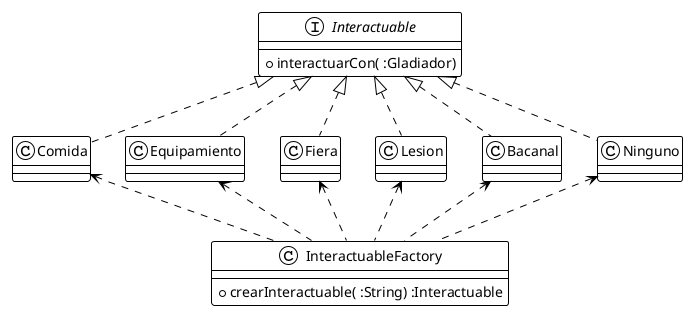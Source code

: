 @startuml
!theme plain
skinparam linetype polyline


class InteractuableFactory {
    + crearInteractuable( :String) :Interactuable
}

interface Interactuable{
    + interactuarCon( :Gladiador)
}

InteractuableFactory .u.> Ninguno
InteractuableFactory .u.> Bacanal
InteractuableFactory .u.> Lesion
InteractuableFactory .u.> Fiera
InteractuableFactory .u.> Equipamiento
InteractuableFactory .u.> Comida

Interactuable <|.. Bacanal
Interactuable <|.. Lesion
Interactuable <|.. Comida
Interactuable <|.. Ninguno
Interactuable <|.. Fiera
Interactuable <|.. Equipamiento

@enduml